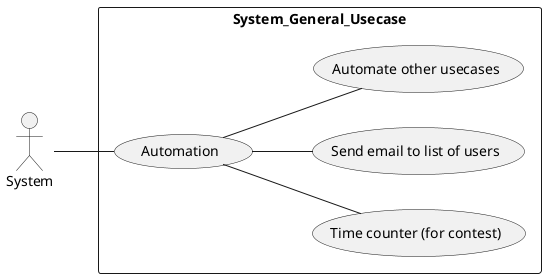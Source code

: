 @startuml System-General-Usecase
left to right direction
skinparam linetype polyline

rectangle System_General_Usecase {
    usecase "Automation" as Automation
    usecase "Time counter (for contest)" as TimeCounter
    usecase "Send email to list of users" as SendEmail
    usecase "Automate other usecases" as AutomateOther
}

actor System

' Actor - Usecase relation
System -- Automation

' Usecase relation
Automation -- TimeCounter
Automation -- SendEmail
Automation -- AutomateOther

@enduml